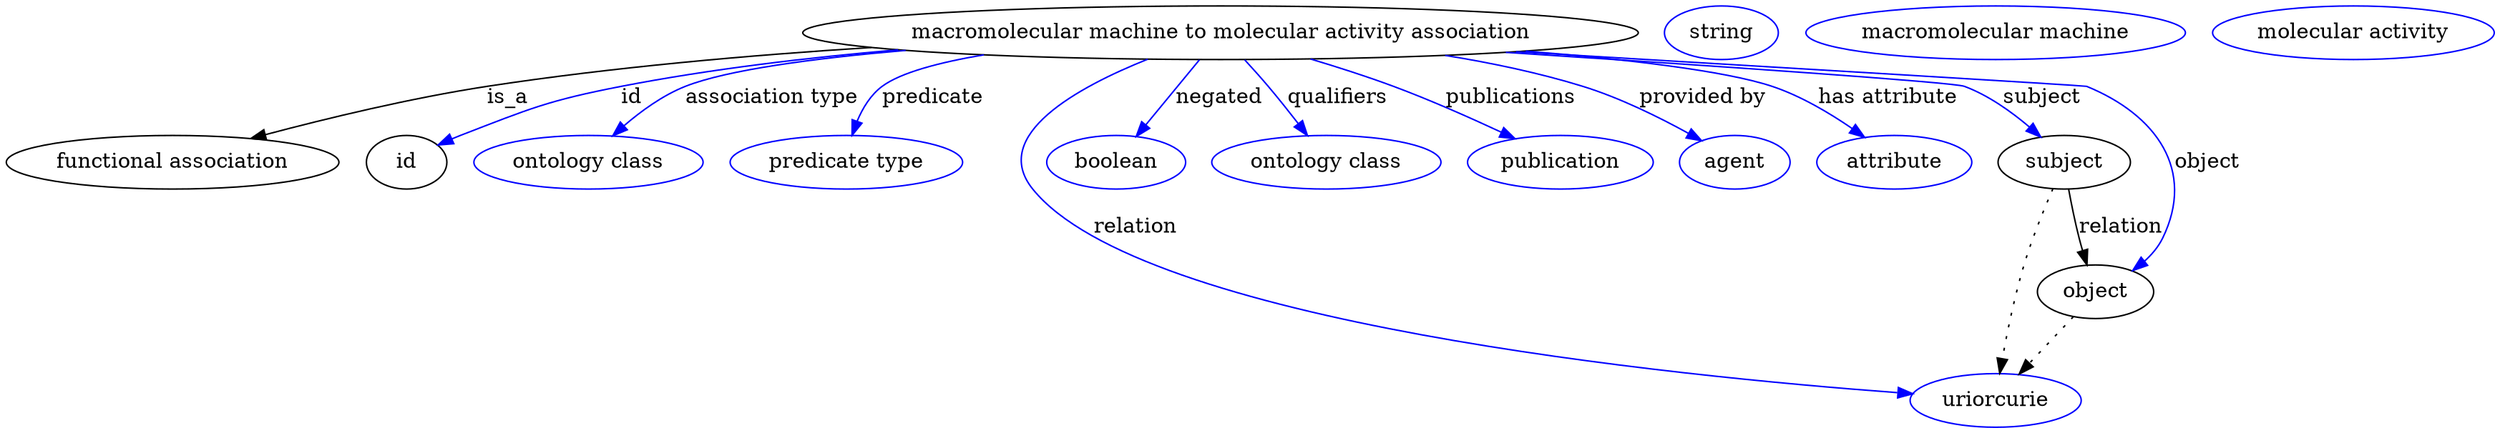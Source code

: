 digraph {
	graph [bb="0,0,1369.1,283"];
	node [label="\N"];
	"macromolecular machine to molecular activity association"	 [height=0.5,
		label="macromolecular machine to molecular activity association",
		pos="680.74,265",
		width=6.0842];
	"functional association"	 [height=0.5,
		pos="87.742,178",
		width=2.4373];
	"macromolecular machine to molecular activity association" -> "functional association"	 [label=is_a,
		lp="284.74,221.5",
		pos="e,134.6,193.36 494.17,255.55 424.61,250.18 345.22,241.85 273.74,229 229.76,221.09 181.09,207.57 144.57,196.43"];
	id	 [height=0.5,
		pos="220.74,178",
		width=0.75];
	"macromolecular machine to molecular activity association" -> id	 [color=blue,
		label=id,
		lp="355.24,221.5",
		pos="e,242.24,189.29 508.11,253.88 456.74,248.52 400.6,240.62 349.74,229 306.99,219.23 297.1,213.17 256.74,196 254.96,195.24 253.14,194.43 \
251.31,193.6",
		style=solid];
	"association type"	 [color=blue,
		height=0.5,
		label="ontology class",
		pos="327.74,178",
		width=1.7151];
	"macromolecular machine to molecular activity association" -> "association type"	 [color=blue,
		label="association type",
		lp="432.74,221.5",
		pos="e,343.54,195.68 517.59,252.93 464.35,247.27 412.76,239.42 388.74,229 374.68,222.9 361.34,212.49 350.74,202.67",
		style=solid];
	predicate	 [color=blue,
		height=0.5,
		label="predicate type",
		pos="467.74,178",
		width=1.679];
	"macromolecular machine to molecular activity association" -> predicate	 [color=blue,
		label=predicate,
		lp="516.74,221.5",
		pos="e,471.76,195.98 556.42,250.1 528.15,244.75 503.09,237.8 491.74,229 484.16,223.12 478.86,214.26 475.21,205.56",
		style=solid];
	relation	 [color=blue,
		height=0.5,
		label=uriorcurie,
		pos="1109.7,18",
		width=1.2638];
	"macromolecular machine to molecular activity association" -> relation	 [color=blue,
		label=relation,
		lp="636.74,134.5",
		pos="e,1065.5,22.9 639.84,247.29 599.94,227.5 548.76,193.77 574.74,160 633.8,83.227 931.58,39.314 1055.5,24.114",
		style=solid];
	negated	 [color=blue,
		height=0.5,
		label=boolean,
		pos="621.74,178",
		width=1.0652];
	"macromolecular machine to molecular activity association" -> negated	 [color=blue,
		label=negated,
		lp="677.24,221.5",
		pos="e,633.55,195.41 668.52,246.97 660.1,234.56 648.79,217.88 639.39,204.03",
		style=solid];
	qualifiers	 [color=blue,
		height=0.5,
		label="ontology class",
		pos="739.74,178",
		width=1.7151];
	"macromolecular machine to molecular activity association" -> qualifiers	 [color=blue,
		label=qualifiers,
		lp="740.74,221.5",
		pos="e,727.73,195.71 692.97,246.97 701.33,234.64 712.55,218.1 721.91,204.3",
		style=solid];
	publications	 [color=blue,
		height=0.5,
		label=publication,
		pos="869.74,178",
		width=1.3902];
	"macromolecular machine to molecular activity association" -> publications	 [color=blue,
		label=publications,
		lp="835.24,221.5",
		pos="e,841.93,193.23 727.35,247.34 741.41,241.74 756.81,235.36 770.74,229 791.66,219.46 814.5,207.77 832.97,198",
		style=solid];
	"provided by"	 [color=blue,
		height=0.5,
		label=agent,
		pos="967.74,178",
		width=0.83048];
	"macromolecular machine to molecular activity association" -> "provided by"	 [color=blue,
		label="provided by",
		lp="938.74,221.5",
		pos="e,947.46,191.27 794.71,249.6 820.76,244.45 848.03,237.71 872.74,229 896,220.8 920.48,207.53 938.76,196.59",
		style=solid];
	"has attribute"	 [color=blue,
		height=0.5,
		label=attribute,
		pos="1055.7,178",
		width=1.1193];
	"macromolecular machine to molecular activity association" -> "has attribute"	 [color=blue,
		label="has attribute",
		lp="1039.2,221.5",
		pos="e,1036.3,193.9 836.24,252.25 892.92,246.29 949.52,238.41 975.74,229 994.53,222.26 1013.5,210.47 1028.2,199.92",
		style=solid];
	subject	 [height=0.5,
		pos="1149.7,178",
		width=0.99297];
	"macromolecular machine to molecular activity association" -> subject	 [color=blue,
		label=subject,
		lp="1124.2,221.5",
		pos="e,1132.6,193.87 838.71,252.51 944.01,243.88 1065.2,233.22 1076.7,229 1094.3,222.59 1111.6,210.85 1124.9,200.26",
		style=solid];
	object	 [height=0.5,
		pos="1169.7,91",
		width=0.9027];
	"macromolecular machine to molecular activity association" -> object	 [color=blue,
		label=object,
		lp="1221.7,178",
		pos="e,1189.9,105.27 838.34,252.48 861.94,250.63 885.98,248.76 908.74,247 961.85,242.9 1097.6,246.95 1147.7,229 1171.8,220.4 1180.6,217.23 \
1194.7,196 1208.4,175.55 1204.1,166.44 1206.7,142 1207.5,135.37 1209.3,133.14 1206.7,127 1204.5,121.74 1201.1,116.86 1197.2,112.51",
		style=solid];
	association_id	 [color=blue,
		height=0.5,
		label=string,
		pos="948.74,265",
		width=0.84854];
	subject -> relation	 [pos="e,1113.1,36.239 1143.8,159.97 1139.3,146.12 1133.2,126.47 1128.7,109 1123.4,88.088 1118.4,64.188 1114.9,46.13",
		style=dotted];
	subject -> object	 [label=relation,
		lp="1181.7,134.5",
		pos="e,1165.6,109 1153.9,159.97 1156.6,148.08 1160.3,132.25 1163.4,118.76"];
	"functional association_subject"	 [color=blue,
		height=0.5,
		label="macromolecular machine",
		pos="1098.7,265",
		width=2.8164];
	object -> relation	 [pos="e,1123.9,35.261 1156.1,74.435 1148.5,65.207 1138.9,53.528 1130.4,43.191",
		style=dotted];
	"macromolecular machine to molecular activity association_object"	 [color=blue,
		height=0.5,
		label="molecular activity",
		pos="1293.7,265",
		width=2.0943];
}
